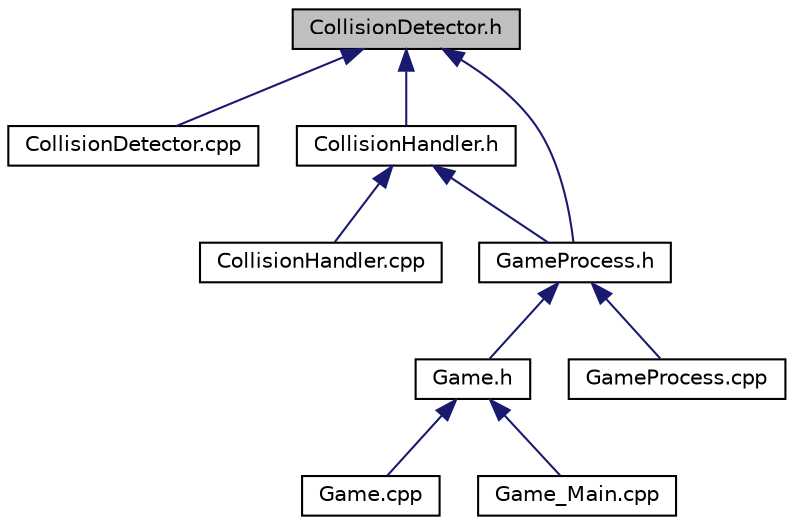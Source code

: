 digraph "CollisionDetector.h"
{
  edge [fontname="Helvetica",fontsize="10",labelfontname="Helvetica",labelfontsize="10"];
  node [fontname="Helvetica",fontsize="10",shape=record];
  Node8 [label="CollisionDetector.h",height=0.2,width=0.4,color="black", fillcolor="grey75", style="filled", fontcolor="black"];
  Node8 -> Node9 [dir="back",color="midnightblue",fontsize="10",style="solid",fontname="Helvetica"];
  Node9 [label="CollisionDetector.cpp",height=0.2,width=0.4,color="black", fillcolor="white", style="filled",URL="$_collision_detector_8cpp.html"];
  Node8 -> Node10 [dir="back",color="midnightblue",fontsize="10",style="solid",fontname="Helvetica"];
  Node10 [label="CollisionHandler.h",height=0.2,width=0.4,color="black", fillcolor="white", style="filled",URL="$_collision_handler_8h.html"];
  Node10 -> Node11 [dir="back",color="midnightblue",fontsize="10",style="solid",fontname="Helvetica"];
  Node11 [label="CollisionHandler.cpp",height=0.2,width=0.4,color="black", fillcolor="white", style="filled",URL="$_collision_handler_8cpp.html"];
  Node10 -> Node12 [dir="back",color="midnightblue",fontsize="10",style="solid",fontname="Helvetica"];
  Node12 [label="GameProcess.h",height=0.2,width=0.4,color="black", fillcolor="white", style="filled",URL="$_game_process_8h.html"];
  Node12 -> Node13 [dir="back",color="midnightblue",fontsize="10",style="solid",fontname="Helvetica"];
  Node13 [label="Game.h",height=0.2,width=0.4,color="black", fillcolor="white", style="filled",URL="$_game_8h.html"];
  Node13 -> Node14 [dir="back",color="midnightblue",fontsize="10",style="solid",fontname="Helvetica"];
  Node14 [label="Game.cpp",height=0.2,width=0.4,color="black", fillcolor="white", style="filled",URL="$_game_8cpp.html"];
  Node13 -> Node15 [dir="back",color="midnightblue",fontsize="10",style="solid",fontname="Helvetica"];
  Node15 [label="Game_Main.cpp",height=0.2,width=0.4,color="black", fillcolor="white", style="filled",URL="$_game___main_8cpp.html"];
  Node12 -> Node16 [dir="back",color="midnightblue",fontsize="10",style="solid",fontname="Helvetica"];
  Node16 [label="GameProcess.cpp",height=0.2,width=0.4,color="black", fillcolor="white", style="filled",URL="$_game_process_8cpp.html"];
  Node8 -> Node12 [dir="back",color="midnightblue",fontsize="10",style="solid",fontname="Helvetica"];
}
